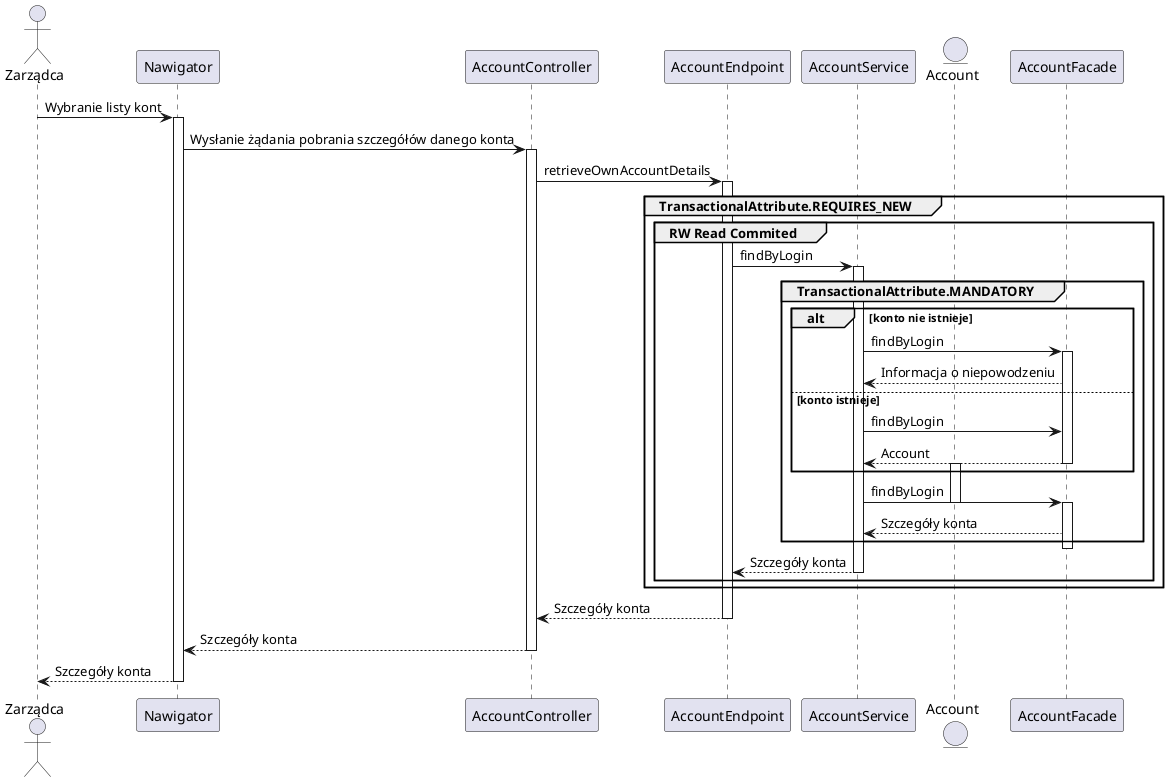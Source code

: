 @startuml
actor Zarządca
participant Nawigator
participant AccountController
participant AccountEndpoint
participant AccountService
entity Account
participant AccountFacade

Zarządca -> Nawigator : Wybranie listy kont
activate Nawigator
Nawigator -> AccountController : Wysłanie żądania pobrania szczegółów danego konta
activate AccountController
AccountController -> AccountEndpoint : retrieveOwnAccountDetails
group TransactionalAttribute.REQUIRES_NEW
group RW Read Commited
activate AccountEndpoint
AccountEndpoint -> AccountService : findByLogin
activate AccountService
group TransactionalAttribute.MANDATORY
alt konto nie istnieje
    AccountService -> AccountFacade : findByLogin
    activate AccountFacade
    AccountFacade --> AccountService : Informacja o niepowodzeniu
else konto istnieje
    AccountService -> AccountFacade : findByLogin
    AccountFacade --> AccountService : Account
    deactivate AccountFacade
    activate Account
end
AccountService -> AccountFacade : findByLogin
deactivate Account
activate AccountFacade
AccountFacade --> AccountService : Szczegóły konta
end
deactivate AccountFacade
AccountService --> AccountEndpoint : Szczegóły konta
deactivate AccountService
end
end
AccountEndpoint --> AccountController : Szczegóły konta
deactivate AccountEndpoint
AccountController --> Nawigator : Szczegóły konta
deactivate AccountController
return Szczegóły konta
deactivate Nawigator
@enduml
